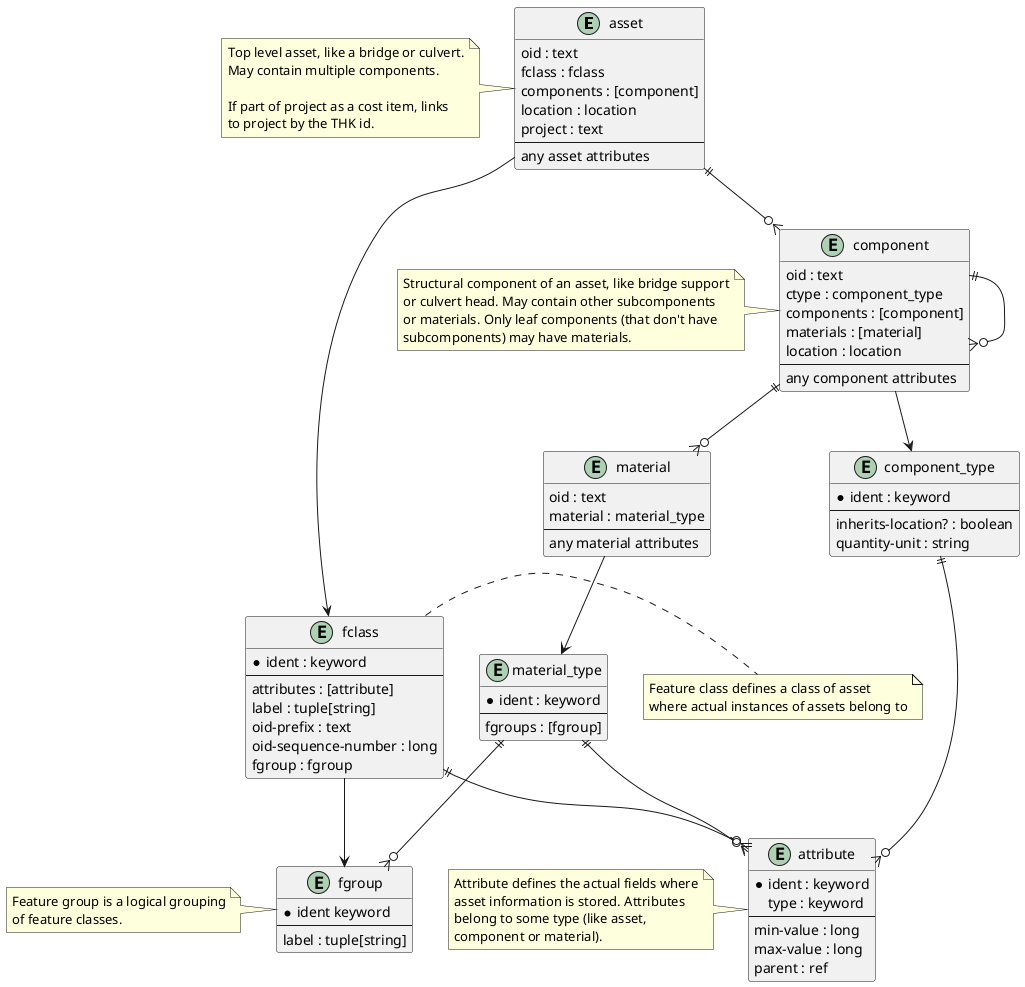 @startuml

entity asset {
  oid : text
  fclass : fclass
  components : [component]
  location : location
  project : text
  --
  any asset attributes
}

note left of asset
     Top level asset, like a bridge or culvert.
     May contain multiple components.

     If part of project as a cost item, links
     to project by the THK id.
end note

entity component {
  oid : text
  ctype : component_type
  components : [component]
  materials : [material]
  location : location
  --
  any component attributes
}

note left of component
     Structural component of an asset, like bridge support
     or culvert head. May contain other subcomponents
     or materials. Only leaf components (that don't have
     subcomponents) may have materials.
end note

asset ||--o{ component
component ||--o{ component

entity material {
  oid : text
  material : material_type
  --
  any material attributes
}

component ||--o{ material

entity component_type {
  * ident : keyword
  --
  inherits-location? : boolean
  quantity-unit : string
}

entity material_type {
  * ident : keyword
  --
  fgroups : [fgroup]
}

entity attribute {
  * ident : keyword
  type : keyword
  --
  min-value : long
  max-value : long
  parent : ref
}

note left of attribute
     Attribute defines the actual fields where
     asset information is stored. Attributes
     belong to some type (like asset,
     component or material).
end note

component --> component_type
material --> material_type

material_type ||--o{ attribute
component_type ||--o{ attribute

entity fclass {
  * ident : keyword
  --
  attributes : [attribute]
  label : tuple[string]
  oid-prefix : text
  oid-sequence-number : long
  fgroup : fgroup
}

fclass ||--o{ attribute

note right of fclass
     Feature class defines a class of asset
     where actual instances of assets belong to
end note

entity fgroup {
  * ident keyword
  --
  label : tuple[string]
}

note left of fgroup
     Feature group is a logical grouping
     of feature classes.
end note

material_type ||--o{ fgroup
asset --> fclass

fclass --> fgroup

@enduml